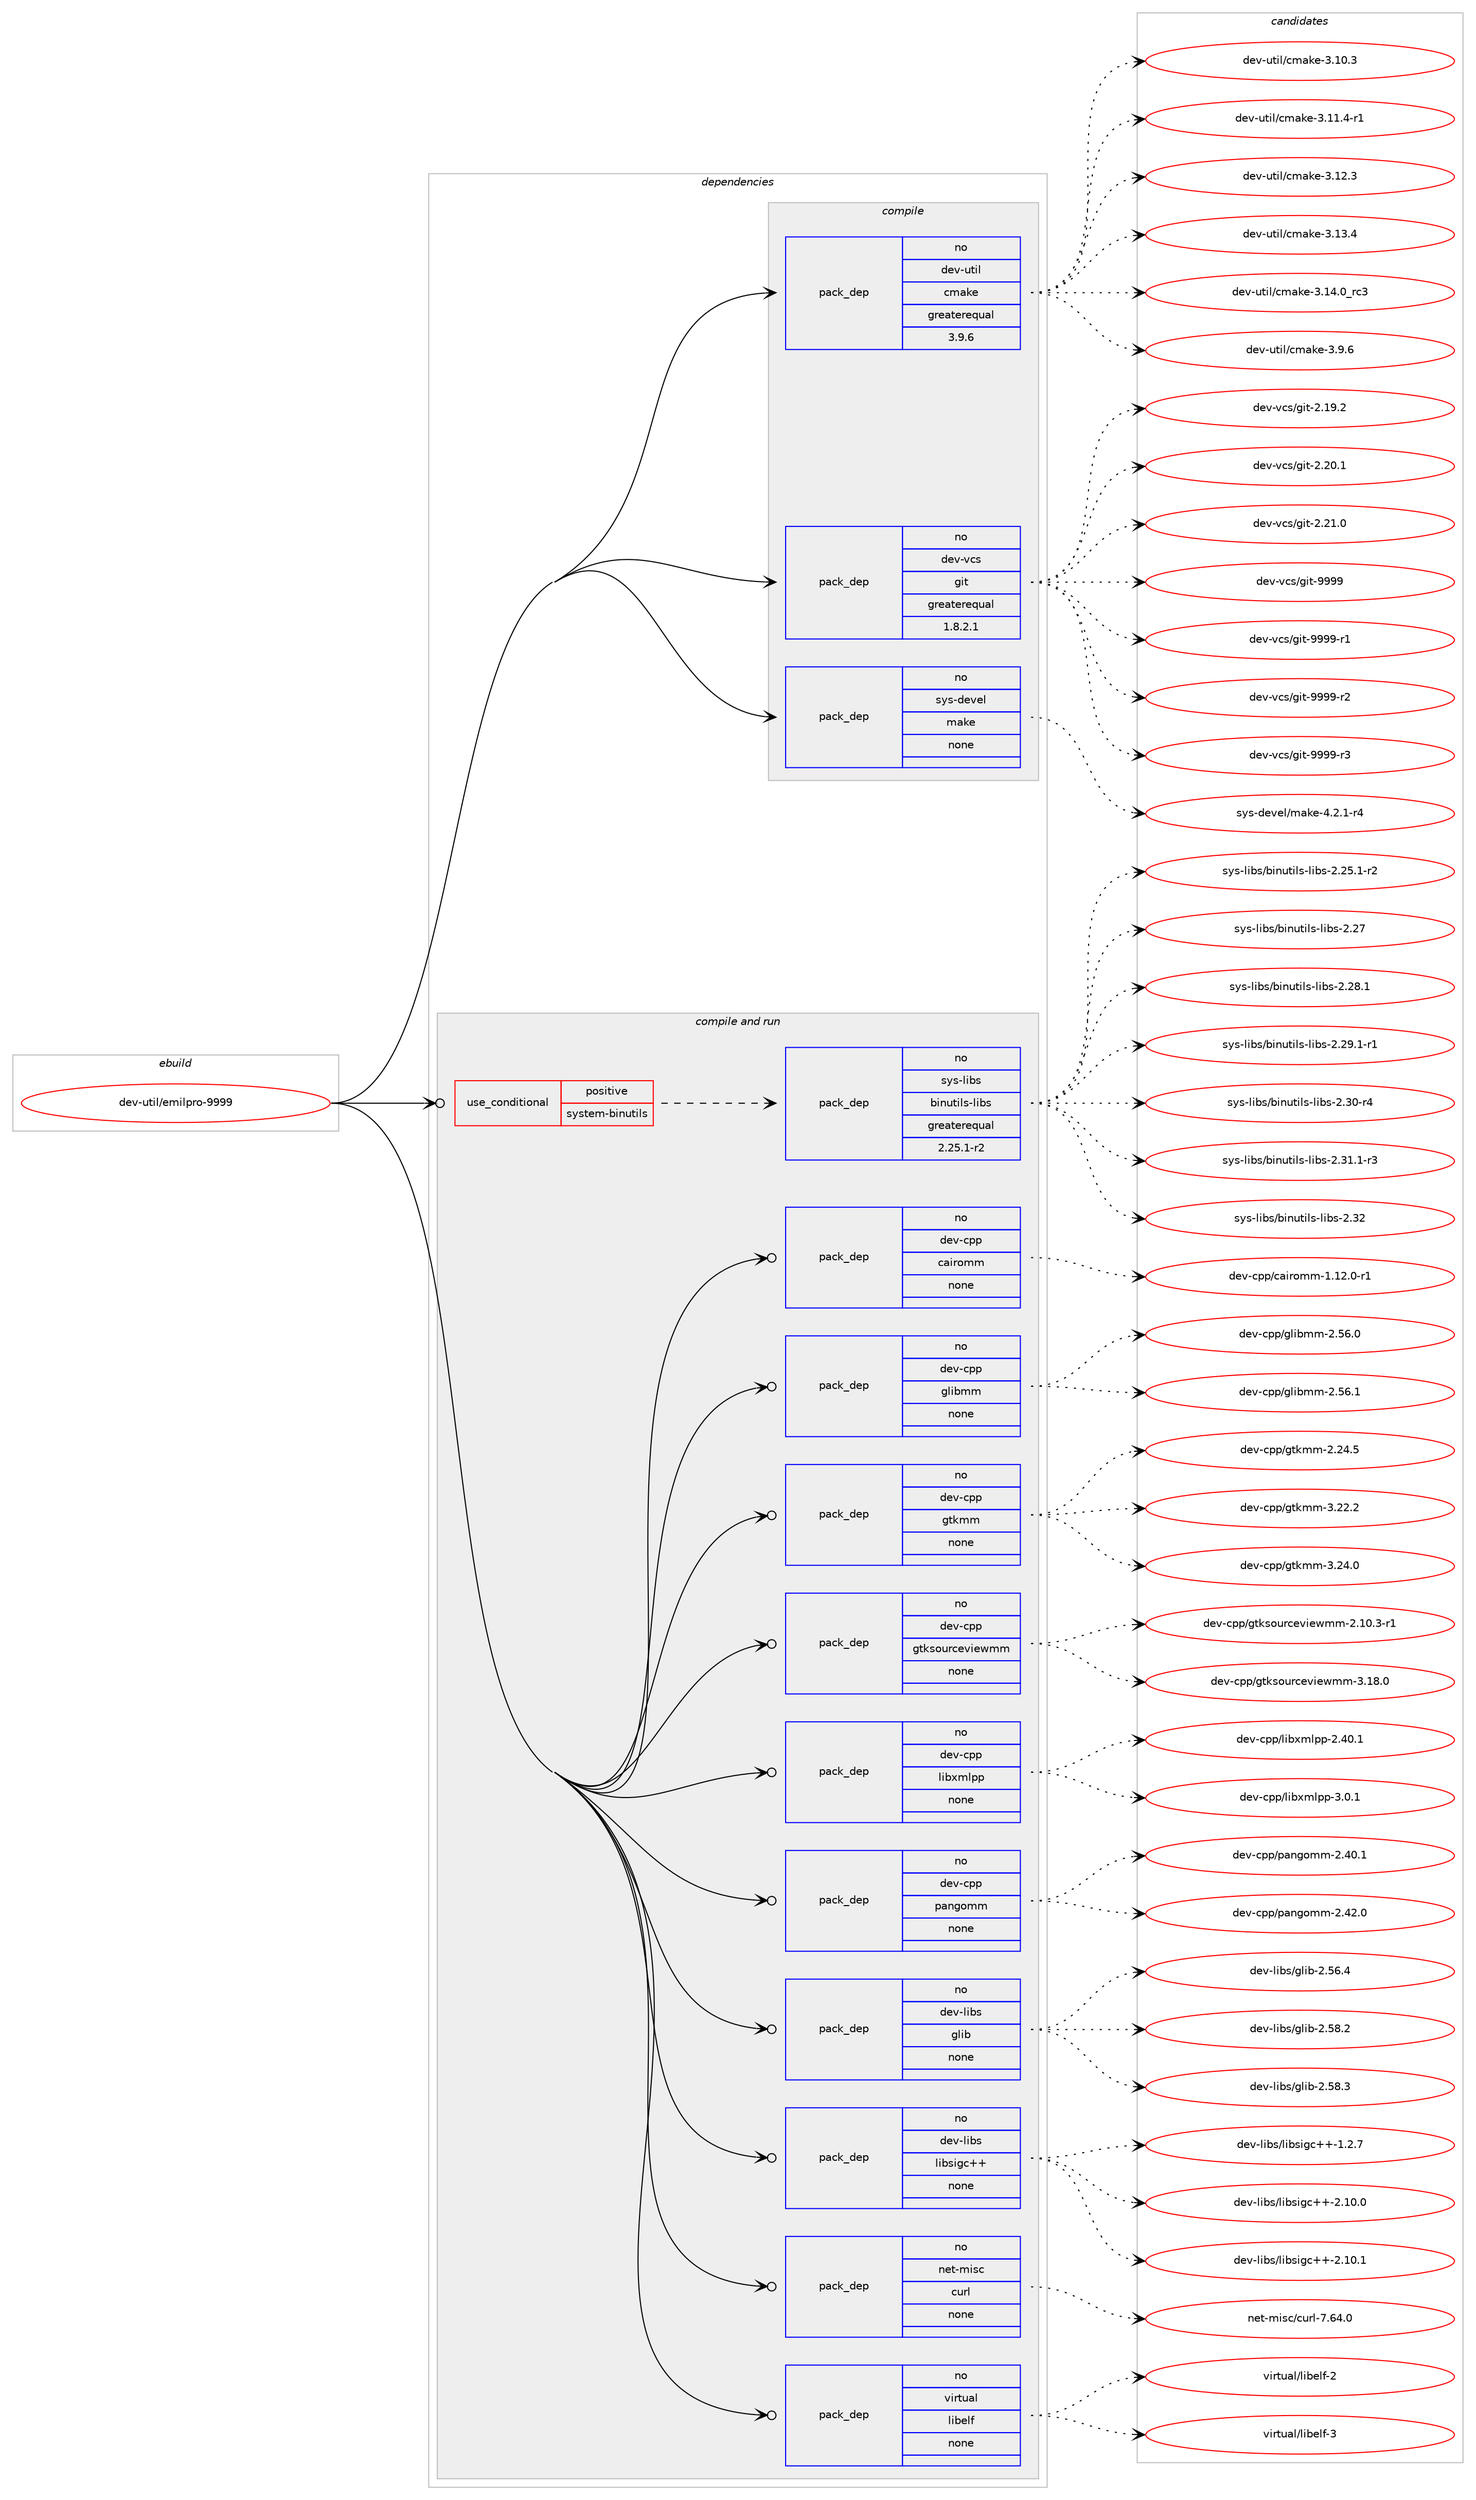 digraph prolog {

# *************
# Graph options
# *************

newrank=true;
concentrate=true;
compound=true;
graph [rankdir=LR,fontname=Helvetica,fontsize=10,ranksep=1.5];#, ranksep=2.5, nodesep=0.2];
edge  [arrowhead=vee];
node  [fontname=Helvetica,fontsize=10];

# **********
# The ebuild
# **********

subgraph cluster_leftcol {
color=gray;
rank=same;
label=<<i>ebuild</i>>;
id [label="dev-util/emilpro-9999", color=red, width=4, href="../dev-util/emilpro-9999.svg"];
}

# ****************
# The dependencies
# ****************

subgraph cluster_midcol {
color=gray;
label=<<i>dependencies</i>>;
subgraph cluster_compile {
fillcolor="#eeeeee";
style=filled;
label=<<i>compile</i>>;
subgraph pack1097303 {
dependency1545240 [label=<<TABLE BORDER="0" CELLBORDER="1" CELLSPACING="0" CELLPADDING="4" WIDTH="220"><TR><TD ROWSPAN="6" CELLPADDING="30">pack_dep</TD></TR><TR><TD WIDTH="110">no</TD></TR><TR><TD>dev-util</TD></TR><TR><TD>cmake</TD></TR><TR><TD>greaterequal</TD></TR><TR><TD>3.9.6</TD></TR></TABLE>>, shape=none, color=blue];
}
id:e -> dependency1545240:w [weight=20,style="solid",arrowhead="vee"];
subgraph pack1097304 {
dependency1545241 [label=<<TABLE BORDER="0" CELLBORDER="1" CELLSPACING="0" CELLPADDING="4" WIDTH="220"><TR><TD ROWSPAN="6" CELLPADDING="30">pack_dep</TD></TR><TR><TD WIDTH="110">no</TD></TR><TR><TD>dev-vcs</TD></TR><TR><TD>git</TD></TR><TR><TD>greaterequal</TD></TR><TR><TD>1.8.2.1</TD></TR></TABLE>>, shape=none, color=blue];
}
id:e -> dependency1545241:w [weight=20,style="solid",arrowhead="vee"];
subgraph pack1097305 {
dependency1545242 [label=<<TABLE BORDER="0" CELLBORDER="1" CELLSPACING="0" CELLPADDING="4" WIDTH="220"><TR><TD ROWSPAN="6" CELLPADDING="30">pack_dep</TD></TR><TR><TD WIDTH="110">no</TD></TR><TR><TD>sys-devel</TD></TR><TR><TD>make</TD></TR><TR><TD>none</TD></TR><TR><TD></TD></TR></TABLE>>, shape=none, color=blue];
}
id:e -> dependency1545242:w [weight=20,style="solid",arrowhead="vee"];
}
subgraph cluster_compileandrun {
fillcolor="#eeeeee";
style=filled;
label=<<i>compile and run</i>>;
subgraph cond424304 {
dependency1545243 [label=<<TABLE BORDER="0" CELLBORDER="1" CELLSPACING="0" CELLPADDING="4"><TR><TD ROWSPAN="3" CELLPADDING="10">use_conditional</TD></TR><TR><TD>positive</TD></TR><TR><TD>system-binutils</TD></TR></TABLE>>, shape=none, color=red];
subgraph pack1097306 {
dependency1545244 [label=<<TABLE BORDER="0" CELLBORDER="1" CELLSPACING="0" CELLPADDING="4" WIDTH="220"><TR><TD ROWSPAN="6" CELLPADDING="30">pack_dep</TD></TR><TR><TD WIDTH="110">no</TD></TR><TR><TD>sys-libs</TD></TR><TR><TD>binutils-libs</TD></TR><TR><TD>greaterequal</TD></TR><TR><TD>2.25.1-r2</TD></TR></TABLE>>, shape=none, color=blue];
}
dependency1545243:e -> dependency1545244:w [weight=20,style="dashed",arrowhead="vee"];
}
id:e -> dependency1545243:w [weight=20,style="solid",arrowhead="odotvee"];
subgraph pack1097307 {
dependency1545245 [label=<<TABLE BORDER="0" CELLBORDER="1" CELLSPACING="0" CELLPADDING="4" WIDTH="220"><TR><TD ROWSPAN="6" CELLPADDING="30">pack_dep</TD></TR><TR><TD WIDTH="110">no</TD></TR><TR><TD>dev-cpp</TD></TR><TR><TD>cairomm</TD></TR><TR><TD>none</TD></TR><TR><TD></TD></TR></TABLE>>, shape=none, color=blue];
}
id:e -> dependency1545245:w [weight=20,style="solid",arrowhead="odotvee"];
subgraph pack1097308 {
dependency1545246 [label=<<TABLE BORDER="0" CELLBORDER="1" CELLSPACING="0" CELLPADDING="4" WIDTH="220"><TR><TD ROWSPAN="6" CELLPADDING="30">pack_dep</TD></TR><TR><TD WIDTH="110">no</TD></TR><TR><TD>dev-cpp</TD></TR><TR><TD>glibmm</TD></TR><TR><TD>none</TD></TR><TR><TD></TD></TR></TABLE>>, shape=none, color=blue];
}
id:e -> dependency1545246:w [weight=20,style="solid",arrowhead="odotvee"];
subgraph pack1097309 {
dependency1545247 [label=<<TABLE BORDER="0" CELLBORDER="1" CELLSPACING="0" CELLPADDING="4" WIDTH="220"><TR><TD ROWSPAN="6" CELLPADDING="30">pack_dep</TD></TR><TR><TD WIDTH="110">no</TD></TR><TR><TD>dev-cpp</TD></TR><TR><TD>gtkmm</TD></TR><TR><TD>none</TD></TR><TR><TD></TD></TR></TABLE>>, shape=none, color=blue];
}
id:e -> dependency1545247:w [weight=20,style="solid",arrowhead="odotvee"];
subgraph pack1097310 {
dependency1545248 [label=<<TABLE BORDER="0" CELLBORDER="1" CELLSPACING="0" CELLPADDING="4" WIDTH="220"><TR><TD ROWSPAN="6" CELLPADDING="30">pack_dep</TD></TR><TR><TD WIDTH="110">no</TD></TR><TR><TD>dev-cpp</TD></TR><TR><TD>gtksourceviewmm</TD></TR><TR><TD>none</TD></TR><TR><TD></TD></TR></TABLE>>, shape=none, color=blue];
}
id:e -> dependency1545248:w [weight=20,style="solid",arrowhead="odotvee"];
subgraph pack1097311 {
dependency1545249 [label=<<TABLE BORDER="0" CELLBORDER="1" CELLSPACING="0" CELLPADDING="4" WIDTH="220"><TR><TD ROWSPAN="6" CELLPADDING="30">pack_dep</TD></TR><TR><TD WIDTH="110">no</TD></TR><TR><TD>dev-cpp</TD></TR><TR><TD>libxmlpp</TD></TR><TR><TD>none</TD></TR><TR><TD></TD></TR></TABLE>>, shape=none, color=blue];
}
id:e -> dependency1545249:w [weight=20,style="solid",arrowhead="odotvee"];
subgraph pack1097312 {
dependency1545250 [label=<<TABLE BORDER="0" CELLBORDER="1" CELLSPACING="0" CELLPADDING="4" WIDTH="220"><TR><TD ROWSPAN="6" CELLPADDING="30">pack_dep</TD></TR><TR><TD WIDTH="110">no</TD></TR><TR><TD>dev-cpp</TD></TR><TR><TD>pangomm</TD></TR><TR><TD>none</TD></TR><TR><TD></TD></TR></TABLE>>, shape=none, color=blue];
}
id:e -> dependency1545250:w [weight=20,style="solid",arrowhead="odotvee"];
subgraph pack1097313 {
dependency1545251 [label=<<TABLE BORDER="0" CELLBORDER="1" CELLSPACING="0" CELLPADDING="4" WIDTH="220"><TR><TD ROWSPAN="6" CELLPADDING="30">pack_dep</TD></TR><TR><TD WIDTH="110">no</TD></TR><TR><TD>dev-libs</TD></TR><TR><TD>glib</TD></TR><TR><TD>none</TD></TR><TR><TD></TD></TR></TABLE>>, shape=none, color=blue];
}
id:e -> dependency1545251:w [weight=20,style="solid",arrowhead="odotvee"];
subgraph pack1097314 {
dependency1545252 [label=<<TABLE BORDER="0" CELLBORDER="1" CELLSPACING="0" CELLPADDING="4" WIDTH="220"><TR><TD ROWSPAN="6" CELLPADDING="30">pack_dep</TD></TR><TR><TD WIDTH="110">no</TD></TR><TR><TD>dev-libs</TD></TR><TR><TD>libsigc++</TD></TR><TR><TD>none</TD></TR><TR><TD></TD></TR></TABLE>>, shape=none, color=blue];
}
id:e -> dependency1545252:w [weight=20,style="solid",arrowhead="odotvee"];
subgraph pack1097315 {
dependency1545253 [label=<<TABLE BORDER="0" CELLBORDER="1" CELLSPACING="0" CELLPADDING="4" WIDTH="220"><TR><TD ROWSPAN="6" CELLPADDING="30">pack_dep</TD></TR><TR><TD WIDTH="110">no</TD></TR><TR><TD>net-misc</TD></TR><TR><TD>curl</TD></TR><TR><TD>none</TD></TR><TR><TD></TD></TR></TABLE>>, shape=none, color=blue];
}
id:e -> dependency1545253:w [weight=20,style="solid",arrowhead="odotvee"];
subgraph pack1097316 {
dependency1545254 [label=<<TABLE BORDER="0" CELLBORDER="1" CELLSPACING="0" CELLPADDING="4" WIDTH="220"><TR><TD ROWSPAN="6" CELLPADDING="30">pack_dep</TD></TR><TR><TD WIDTH="110">no</TD></TR><TR><TD>virtual</TD></TR><TR><TD>libelf</TD></TR><TR><TD>none</TD></TR><TR><TD></TD></TR></TABLE>>, shape=none, color=blue];
}
id:e -> dependency1545254:w [weight=20,style="solid",arrowhead="odotvee"];
}
subgraph cluster_run {
fillcolor="#eeeeee";
style=filled;
label=<<i>run</i>>;
}
}

# **************
# The candidates
# **************

subgraph cluster_choices {
rank=same;
color=gray;
label=<<i>candidates</i>>;

subgraph choice1097303 {
color=black;
nodesep=1;
choice1001011184511711610510847991099710710145514649484651 [label="dev-util/cmake-3.10.3", color=red, width=4,href="../dev-util/cmake-3.10.3.svg"];
choice10010111845117116105108479910997107101455146494946524511449 [label="dev-util/cmake-3.11.4-r1", color=red, width=4,href="../dev-util/cmake-3.11.4-r1.svg"];
choice1001011184511711610510847991099710710145514649504651 [label="dev-util/cmake-3.12.3", color=red, width=4,href="../dev-util/cmake-3.12.3.svg"];
choice1001011184511711610510847991099710710145514649514652 [label="dev-util/cmake-3.13.4", color=red, width=4,href="../dev-util/cmake-3.13.4.svg"];
choice1001011184511711610510847991099710710145514649524648951149951 [label="dev-util/cmake-3.14.0_rc3", color=red, width=4,href="../dev-util/cmake-3.14.0_rc3.svg"];
choice10010111845117116105108479910997107101455146574654 [label="dev-util/cmake-3.9.6", color=red, width=4,href="../dev-util/cmake-3.9.6.svg"];
dependency1545240:e -> choice1001011184511711610510847991099710710145514649484651:w [style=dotted,weight="100"];
dependency1545240:e -> choice10010111845117116105108479910997107101455146494946524511449:w [style=dotted,weight="100"];
dependency1545240:e -> choice1001011184511711610510847991099710710145514649504651:w [style=dotted,weight="100"];
dependency1545240:e -> choice1001011184511711610510847991099710710145514649514652:w [style=dotted,weight="100"];
dependency1545240:e -> choice1001011184511711610510847991099710710145514649524648951149951:w [style=dotted,weight="100"];
dependency1545240:e -> choice10010111845117116105108479910997107101455146574654:w [style=dotted,weight="100"];
}
subgraph choice1097304 {
color=black;
nodesep=1;
choice10010111845118991154710310511645504649574650 [label="dev-vcs/git-2.19.2", color=red, width=4,href="../dev-vcs/git-2.19.2.svg"];
choice10010111845118991154710310511645504650484649 [label="dev-vcs/git-2.20.1", color=red, width=4,href="../dev-vcs/git-2.20.1.svg"];
choice10010111845118991154710310511645504650494648 [label="dev-vcs/git-2.21.0", color=red, width=4,href="../dev-vcs/git-2.21.0.svg"];
choice1001011184511899115471031051164557575757 [label="dev-vcs/git-9999", color=red, width=4,href="../dev-vcs/git-9999.svg"];
choice10010111845118991154710310511645575757574511449 [label="dev-vcs/git-9999-r1", color=red, width=4,href="../dev-vcs/git-9999-r1.svg"];
choice10010111845118991154710310511645575757574511450 [label="dev-vcs/git-9999-r2", color=red, width=4,href="../dev-vcs/git-9999-r2.svg"];
choice10010111845118991154710310511645575757574511451 [label="dev-vcs/git-9999-r3", color=red, width=4,href="../dev-vcs/git-9999-r3.svg"];
dependency1545241:e -> choice10010111845118991154710310511645504649574650:w [style=dotted,weight="100"];
dependency1545241:e -> choice10010111845118991154710310511645504650484649:w [style=dotted,weight="100"];
dependency1545241:e -> choice10010111845118991154710310511645504650494648:w [style=dotted,weight="100"];
dependency1545241:e -> choice1001011184511899115471031051164557575757:w [style=dotted,weight="100"];
dependency1545241:e -> choice10010111845118991154710310511645575757574511449:w [style=dotted,weight="100"];
dependency1545241:e -> choice10010111845118991154710310511645575757574511450:w [style=dotted,weight="100"];
dependency1545241:e -> choice10010111845118991154710310511645575757574511451:w [style=dotted,weight="100"];
}
subgraph choice1097305 {
color=black;
nodesep=1;
choice1151211154510010111810110847109971071014552465046494511452 [label="sys-devel/make-4.2.1-r4", color=red, width=4,href="../sys-devel/make-4.2.1-r4.svg"];
dependency1545242:e -> choice1151211154510010111810110847109971071014552465046494511452:w [style=dotted,weight="100"];
}
subgraph choice1097306 {
color=black;
nodesep=1;
choice115121115451081059811547981051101171161051081154510810598115455046505346494511450 [label="sys-libs/binutils-libs-2.25.1-r2", color=red, width=4,href="../sys-libs/binutils-libs-2.25.1-r2.svg"];
choice1151211154510810598115479810511011711610510811545108105981154550465055 [label="sys-libs/binutils-libs-2.27", color=red, width=4,href="../sys-libs/binutils-libs-2.27.svg"];
choice11512111545108105981154798105110117116105108115451081059811545504650564649 [label="sys-libs/binutils-libs-2.28.1", color=red, width=4,href="../sys-libs/binutils-libs-2.28.1.svg"];
choice115121115451081059811547981051101171161051081154510810598115455046505746494511449 [label="sys-libs/binutils-libs-2.29.1-r1", color=red, width=4,href="../sys-libs/binutils-libs-2.29.1-r1.svg"];
choice11512111545108105981154798105110117116105108115451081059811545504651484511452 [label="sys-libs/binutils-libs-2.30-r4", color=red, width=4,href="../sys-libs/binutils-libs-2.30-r4.svg"];
choice115121115451081059811547981051101171161051081154510810598115455046514946494511451 [label="sys-libs/binutils-libs-2.31.1-r3", color=red, width=4,href="../sys-libs/binutils-libs-2.31.1-r3.svg"];
choice1151211154510810598115479810511011711610510811545108105981154550465150 [label="sys-libs/binutils-libs-2.32", color=red, width=4,href="../sys-libs/binutils-libs-2.32.svg"];
dependency1545244:e -> choice115121115451081059811547981051101171161051081154510810598115455046505346494511450:w [style=dotted,weight="100"];
dependency1545244:e -> choice1151211154510810598115479810511011711610510811545108105981154550465055:w [style=dotted,weight="100"];
dependency1545244:e -> choice11512111545108105981154798105110117116105108115451081059811545504650564649:w [style=dotted,weight="100"];
dependency1545244:e -> choice115121115451081059811547981051101171161051081154510810598115455046505746494511449:w [style=dotted,weight="100"];
dependency1545244:e -> choice11512111545108105981154798105110117116105108115451081059811545504651484511452:w [style=dotted,weight="100"];
dependency1545244:e -> choice115121115451081059811547981051101171161051081154510810598115455046514946494511451:w [style=dotted,weight="100"];
dependency1545244:e -> choice1151211154510810598115479810511011711610510811545108105981154550465150:w [style=dotted,weight="100"];
}
subgraph choice1097307 {
color=black;
nodesep=1;
choice1001011184599112112479997105114111109109454946495046484511449 [label="dev-cpp/cairomm-1.12.0-r1", color=red, width=4,href="../dev-cpp/cairomm-1.12.0-r1.svg"];
dependency1545245:e -> choice1001011184599112112479997105114111109109454946495046484511449:w [style=dotted,weight="100"];
}
subgraph choice1097308 {
color=black;
nodesep=1;
choice1001011184599112112471031081059810910945504653544648 [label="dev-cpp/glibmm-2.56.0", color=red, width=4,href="../dev-cpp/glibmm-2.56.0.svg"];
choice1001011184599112112471031081059810910945504653544649 [label="dev-cpp/glibmm-2.56.1", color=red, width=4,href="../dev-cpp/glibmm-2.56.1.svg"];
dependency1545246:e -> choice1001011184599112112471031081059810910945504653544648:w [style=dotted,weight="100"];
dependency1545246:e -> choice1001011184599112112471031081059810910945504653544649:w [style=dotted,weight="100"];
}
subgraph choice1097309 {
color=black;
nodesep=1;
choice10010111845991121124710311610710910945504650524653 [label="dev-cpp/gtkmm-2.24.5", color=red, width=4,href="../dev-cpp/gtkmm-2.24.5.svg"];
choice10010111845991121124710311610710910945514650504650 [label="dev-cpp/gtkmm-3.22.2", color=red, width=4,href="../dev-cpp/gtkmm-3.22.2.svg"];
choice10010111845991121124710311610710910945514650524648 [label="dev-cpp/gtkmm-3.24.0", color=red, width=4,href="../dev-cpp/gtkmm-3.24.0.svg"];
dependency1545247:e -> choice10010111845991121124710311610710910945504650524653:w [style=dotted,weight="100"];
dependency1545247:e -> choice10010111845991121124710311610710910945514650504650:w [style=dotted,weight="100"];
dependency1545247:e -> choice10010111845991121124710311610710910945514650524648:w [style=dotted,weight="100"];
}
subgraph choice1097310 {
color=black;
nodesep=1;
choice10010111845991121124710311610711511111711499101118105101119109109455046494846514511449 [label="dev-cpp/gtksourceviewmm-2.10.3-r1", color=red, width=4,href="../dev-cpp/gtksourceviewmm-2.10.3-r1.svg"];
choice1001011184599112112471031161071151111171149910111810510111910910945514649564648 [label="dev-cpp/gtksourceviewmm-3.18.0", color=red, width=4,href="../dev-cpp/gtksourceviewmm-3.18.0.svg"];
dependency1545248:e -> choice10010111845991121124710311610711511111711499101118105101119109109455046494846514511449:w [style=dotted,weight="100"];
dependency1545248:e -> choice1001011184599112112471031161071151111171149910111810510111910910945514649564648:w [style=dotted,weight="100"];
}
subgraph choice1097311 {
color=black;
nodesep=1;
choice1001011184599112112471081059812010910811211245504652484649 [label="dev-cpp/libxmlpp-2.40.1", color=red, width=4,href="../dev-cpp/libxmlpp-2.40.1.svg"];
choice10010111845991121124710810598120109108112112455146484649 [label="dev-cpp/libxmlpp-3.0.1", color=red, width=4,href="../dev-cpp/libxmlpp-3.0.1.svg"];
dependency1545249:e -> choice1001011184599112112471081059812010910811211245504652484649:w [style=dotted,weight="100"];
dependency1545249:e -> choice10010111845991121124710810598120109108112112455146484649:w [style=dotted,weight="100"];
}
subgraph choice1097312 {
color=black;
nodesep=1;
choice1001011184599112112471129711010311110910945504652484649 [label="dev-cpp/pangomm-2.40.1", color=red, width=4,href="../dev-cpp/pangomm-2.40.1.svg"];
choice1001011184599112112471129711010311110910945504652504648 [label="dev-cpp/pangomm-2.42.0", color=red, width=4,href="../dev-cpp/pangomm-2.42.0.svg"];
dependency1545250:e -> choice1001011184599112112471129711010311110910945504652484649:w [style=dotted,weight="100"];
dependency1545250:e -> choice1001011184599112112471129711010311110910945504652504648:w [style=dotted,weight="100"];
}
subgraph choice1097313 {
color=black;
nodesep=1;
choice1001011184510810598115471031081059845504653544652 [label="dev-libs/glib-2.56.4", color=red, width=4,href="../dev-libs/glib-2.56.4.svg"];
choice1001011184510810598115471031081059845504653564650 [label="dev-libs/glib-2.58.2", color=red, width=4,href="../dev-libs/glib-2.58.2.svg"];
choice1001011184510810598115471031081059845504653564651 [label="dev-libs/glib-2.58.3", color=red, width=4,href="../dev-libs/glib-2.58.3.svg"];
dependency1545251:e -> choice1001011184510810598115471031081059845504653544652:w [style=dotted,weight="100"];
dependency1545251:e -> choice1001011184510810598115471031081059845504653564650:w [style=dotted,weight="100"];
dependency1545251:e -> choice1001011184510810598115471031081059845504653564651:w [style=dotted,weight="100"];
}
subgraph choice1097314 {
color=black;
nodesep=1;
choice10010111845108105981154710810598115105103994343454946504655 [label="dev-libs/libsigc++-1.2.7", color=red, width=4,href="../dev-libs/libsigc++-1.2.7.svg"];
choice1001011184510810598115471081059811510510399434345504649484648 [label="dev-libs/libsigc++-2.10.0", color=red, width=4,href="../dev-libs/libsigc++-2.10.0.svg"];
choice1001011184510810598115471081059811510510399434345504649484649 [label="dev-libs/libsigc++-2.10.1", color=red, width=4,href="../dev-libs/libsigc++-2.10.1.svg"];
dependency1545252:e -> choice10010111845108105981154710810598115105103994343454946504655:w [style=dotted,weight="100"];
dependency1545252:e -> choice1001011184510810598115471081059811510510399434345504649484648:w [style=dotted,weight="100"];
dependency1545252:e -> choice1001011184510810598115471081059811510510399434345504649484649:w [style=dotted,weight="100"];
}
subgraph choice1097315 {
color=black;
nodesep=1;
choice1101011164510910511599479911711410845554654524648 [label="net-misc/curl-7.64.0", color=red, width=4,href="../net-misc/curl-7.64.0.svg"];
dependency1545253:e -> choice1101011164510910511599479911711410845554654524648:w [style=dotted,weight="100"];
}
subgraph choice1097316 {
color=black;
nodesep=1;
choice1181051141161179710847108105981011081024550 [label="virtual/libelf-2", color=red, width=4,href="../virtual/libelf-2.svg"];
choice1181051141161179710847108105981011081024551 [label="virtual/libelf-3", color=red, width=4,href="../virtual/libelf-3.svg"];
dependency1545254:e -> choice1181051141161179710847108105981011081024550:w [style=dotted,weight="100"];
dependency1545254:e -> choice1181051141161179710847108105981011081024551:w [style=dotted,weight="100"];
}
}

}
